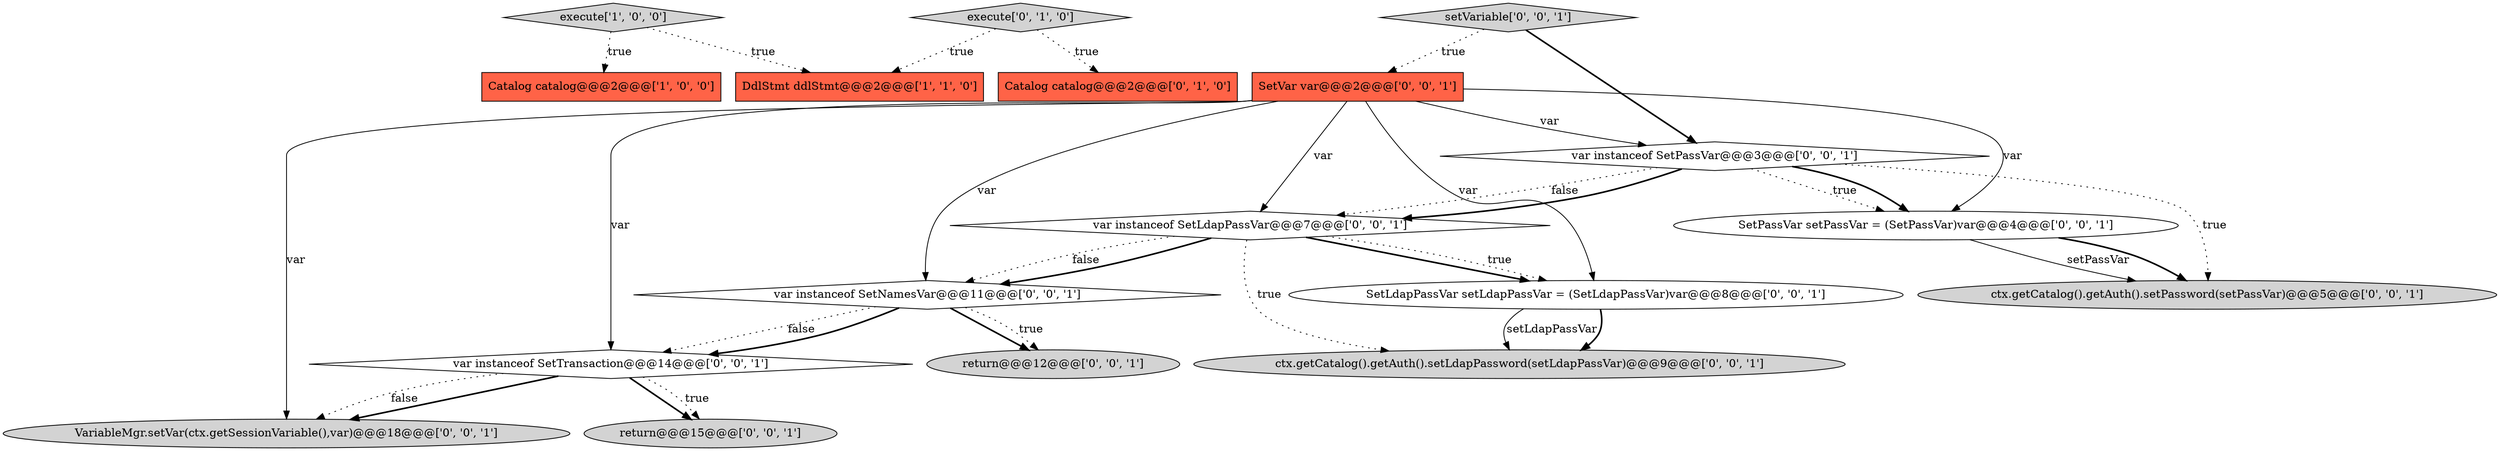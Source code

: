 digraph {
0 [style = filled, label = "Catalog catalog@@@2@@@['1', '0', '0']", fillcolor = tomato, shape = box image = "AAA0AAABBB1BBB"];
10 [style = filled, label = "var instanceof SetNamesVar@@@11@@@['0', '0', '1']", fillcolor = white, shape = diamond image = "AAA0AAABBB3BBB"];
13 [style = filled, label = "return@@@15@@@['0', '0', '1']", fillcolor = lightgray, shape = ellipse image = "AAA0AAABBB3BBB"];
1 [style = filled, label = "execute['1', '0', '0']", fillcolor = lightgray, shape = diamond image = "AAA0AAABBB1BBB"];
15 [style = filled, label = "return@@@12@@@['0', '0', '1']", fillcolor = lightgray, shape = ellipse image = "AAA0AAABBB3BBB"];
16 [style = filled, label = "VariableMgr.setVar(ctx.getSessionVariable(),var)@@@18@@@['0', '0', '1']", fillcolor = lightgray, shape = ellipse image = "AAA0AAABBB3BBB"];
8 [style = filled, label = "var instanceof SetTransaction@@@14@@@['0', '0', '1']", fillcolor = white, shape = diamond image = "AAA0AAABBB3BBB"];
2 [style = filled, label = "DdlStmt ddlStmt@@@2@@@['1', '1', '0']", fillcolor = tomato, shape = box image = "AAA0AAABBB1BBB"];
4 [style = filled, label = "execute['0', '1', '0']", fillcolor = lightgray, shape = diamond image = "AAA0AAABBB2BBB"];
14 [style = filled, label = "SetPassVar setPassVar = (SetPassVar)var@@@4@@@['0', '0', '1']", fillcolor = white, shape = ellipse image = "AAA0AAABBB3BBB"];
17 [style = filled, label = "SetVar var@@@2@@@['0', '0', '1']", fillcolor = tomato, shape = box image = "AAA0AAABBB3BBB"];
3 [style = filled, label = "Catalog catalog@@@2@@@['0', '1', '0']", fillcolor = tomato, shape = box image = "AAA0AAABBB2BBB"];
5 [style = filled, label = "var instanceof SetPassVar@@@3@@@['0', '0', '1']", fillcolor = white, shape = diamond image = "AAA0AAABBB3BBB"];
12 [style = filled, label = "setVariable['0', '0', '1']", fillcolor = lightgray, shape = diamond image = "AAA0AAABBB3BBB"];
7 [style = filled, label = "var instanceof SetLdapPassVar@@@7@@@['0', '0', '1']", fillcolor = white, shape = diamond image = "AAA0AAABBB3BBB"];
9 [style = filled, label = "SetLdapPassVar setLdapPassVar = (SetLdapPassVar)var@@@8@@@['0', '0', '1']", fillcolor = white, shape = ellipse image = "AAA0AAABBB3BBB"];
11 [style = filled, label = "ctx.getCatalog().getAuth().setPassword(setPassVar)@@@5@@@['0', '0', '1']", fillcolor = lightgray, shape = ellipse image = "AAA0AAABBB3BBB"];
6 [style = filled, label = "ctx.getCatalog().getAuth().setLdapPassword(setLdapPassVar)@@@9@@@['0', '0', '1']", fillcolor = lightgray, shape = ellipse image = "AAA0AAABBB3BBB"];
8->16 [style = bold, label=""];
5->14 [style = dotted, label="true"];
5->14 [style = bold, label=""];
5->11 [style = dotted, label="true"];
10->8 [style = dotted, label="false"];
4->3 [style = dotted, label="true"];
1->0 [style = dotted, label="true"];
14->11 [style = solid, label="setPassVar"];
7->10 [style = bold, label=""];
7->9 [style = bold, label=""];
9->6 [style = solid, label="setLdapPassVar"];
10->8 [style = bold, label=""];
17->9 [style = solid, label="var"];
7->10 [style = dotted, label="false"];
14->11 [style = bold, label=""];
7->9 [style = dotted, label="true"];
17->14 [style = solid, label="var"];
9->6 [style = bold, label=""];
12->17 [style = dotted, label="true"];
5->7 [style = dotted, label="false"];
17->8 [style = solid, label="var"];
12->5 [style = bold, label=""];
17->7 [style = solid, label="var"];
17->5 [style = solid, label="var"];
17->16 [style = solid, label="var"];
8->13 [style = bold, label=""];
8->16 [style = dotted, label="false"];
1->2 [style = dotted, label="true"];
10->15 [style = bold, label=""];
17->10 [style = solid, label="var"];
10->15 [style = dotted, label="true"];
5->7 [style = bold, label=""];
4->2 [style = dotted, label="true"];
8->13 [style = dotted, label="true"];
7->6 [style = dotted, label="true"];
}
